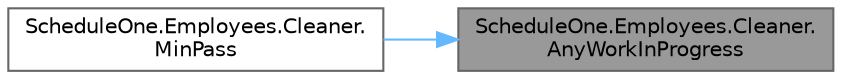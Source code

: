 digraph "ScheduleOne.Employees.Cleaner.AnyWorkInProgress"
{
 // LATEX_PDF_SIZE
  bgcolor="transparent";
  edge [fontname=Helvetica,fontsize=10,labelfontname=Helvetica,labelfontsize=10];
  node [fontname=Helvetica,fontsize=10,shape=box,height=0.2,width=0.4];
  rankdir="RL";
  Node1 [id="Node000001",label="ScheduleOne.Employees.Cleaner.\lAnyWorkInProgress",height=0.2,width=0.4,color="gray40", fillcolor="grey60", style="filled", fontcolor="black",tooltip=" "];
  Node1 -> Node2 [id="edge1_Node000001_Node000002",dir="back",color="steelblue1",style="solid",tooltip=" "];
  Node2 [id="Node000002",label="ScheduleOne.Employees.Cleaner.\lMinPass",height=0.2,width=0.4,color="grey40", fillcolor="white", style="filled",URL="$class_schedule_one_1_1_employees_1_1_cleaner.html#ac1f3e8ffb3abcee0a295192a0ef218bb",tooltip=" "];
}
